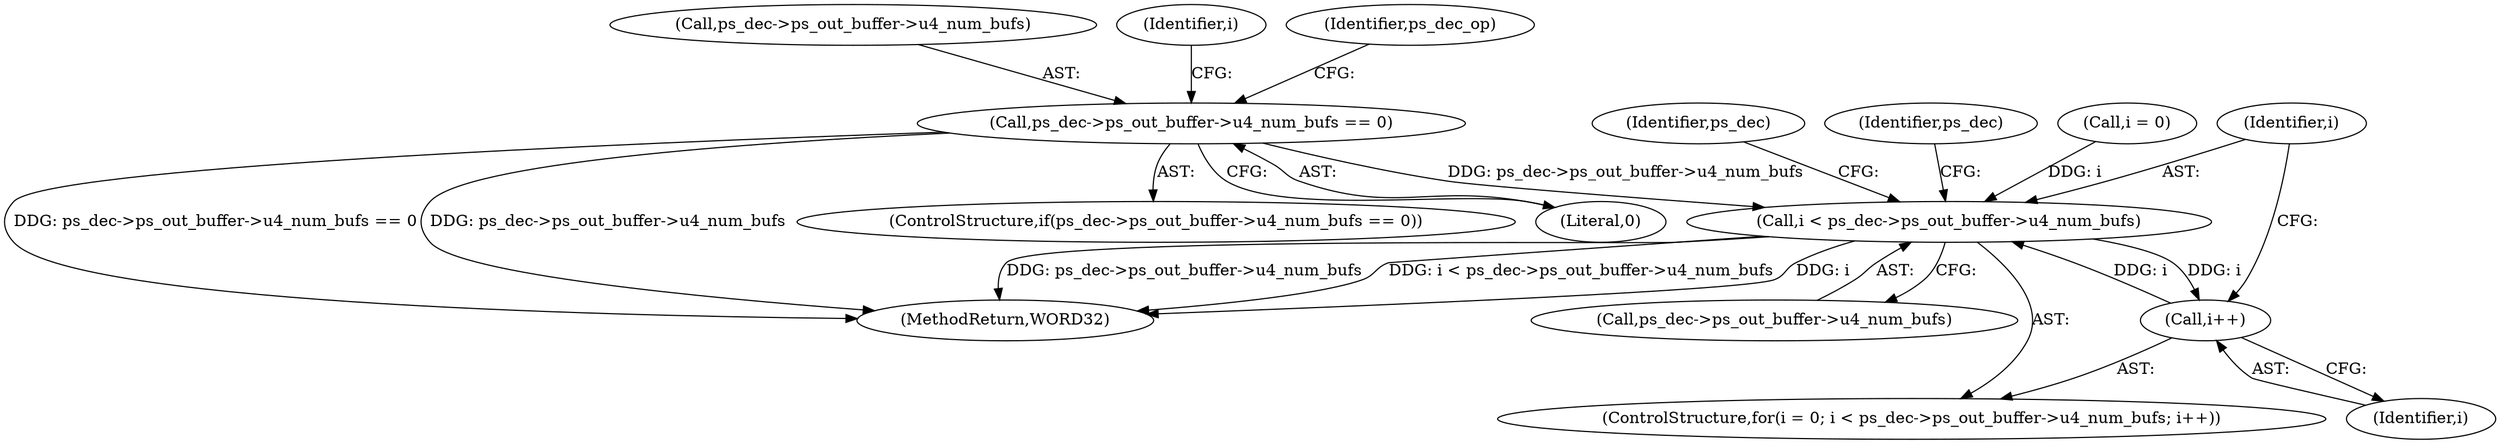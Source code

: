 digraph "0_Android_494561291a503840f385fbcd11d9bc5f4dc502b8@pointer" {
"1000381" [label="(Call,ps_dec->ps_out_buffer->u4_num_bufs == 0)"];
"1000407" [label="(Call,i < ps_dec->ps_out_buffer->u4_num_bufs)"];
"1000414" [label="(Call,i++)"];
"1002185" [label="(MethodReturn,WORD32)"];
"1000415" [label="(Identifier,i)"];
"1000380" [label="(ControlStructure,if(ps_dec->ps_out_buffer->u4_num_bufs == 0))"];
"1000381" [label="(Call,ps_dec->ps_out_buffer->u4_num_bufs == 0)"];
"1000409" [label="(Call,ps_dec->ps_out_buffer->u4_num_bufs)"];
"1000407" [label="(Call,i < ps_dec->ps_out_buffer->u4_num_bufs)"];
"1000382" [label="(Call,ps_dec->ps_out_buffer->u4_num_bufs)"];
"1000405" [label="(Identifier,i)"];
"1000422" [label="(Identifier,ps_dec)"];
"1000470" [label="(Identifier,ps_dec)"];
"1000404" [label="(Call,i = 0)"];
"1000387" [label="(Literal,0)"];
"1000408" [label="(Identifier,i)"];
"1000403" [label="(ControlStructure,for(i = 0; i < ps_dec->ps_out_buffer->u4_num_bufs; i++))"];
"1000391" [label="(Identifier,ps_dec_op)"];
"1000414" [label="(Call,i++)"];
"1000381" -> "1000380"  [label="AST: "];
"1000381" -> "1000387"  [label="CFG: "];
"1000382" -> "1000381"  [label="AST: "];
"1000387" -> "1000381"  [label="AST: "];
"1000391" -> "1000381"  [label="CFG: "];
"1000405" -> "1000381"  [label="CFG: "];
"1000381" -> "1002185"  [label="DDG: ps_dec->ps_out_buffer->u4_num_bufs"];
"1000381" -> "1002185"  [label="DDG: ps_dec->ps_out_buffer->u4_num_bufs == 0"];
"1000381" -> "1000407"  [label="DDG: ps_dec->ps_out_buffer->u4_num_bufs"];
"1000407" -> "1000403"  [label="AST: "];
"1000407" -> "1000409"  [label="CFG: "];
"1000408" -> "1000407"  [label="AST: "];
"1000409" -> "1000407"  [label="AST: "];
"1000422" -> "1000407"  [label="CFG: "];
"1000470" -> "1000407"  [label="CFG: "];
"1000407" -> "1002185"  [label="DDG: ps_dec->ps_out_buffer->u4_num_bufs"];
"1000407" -> "1002185"  [label="DDG: i < ps_dec->ps_out_buffer->u4_num_bufs"];
"1000407" -> "1002185"  [label="DDG: i"];
"1000404" -> "1000407"  [label="DDG: i"];
"1000414" -> "1000407"  [label="DDG: i"];
"1000407" -> "1000414"  [label="DDG: i"];
"1000414" -> "1000403"  [label="AST: "];
"1000414" -> "1000415"  [label="CFG: "];
"1000415" -> "1000414"  [label="AST: "];
"1000408" -> "1000414"  [label="CFG: "];
}
